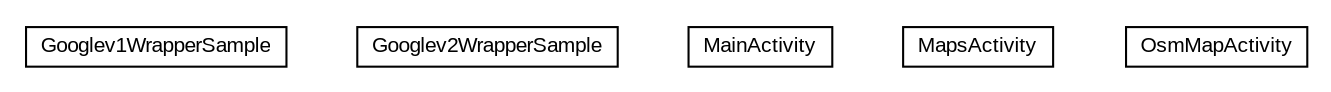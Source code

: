 #!/usr/local/bin/dot
#
# Class diagram 
# Generated by UMLGraph version R5_6-24-gf6e263 (http://www.umlgraph.org/)
#

digraph G {
	edge [fontname="arial",fontsize=10,labelfontname="arial",labelfontsize=10];
	node [fontname="arial",fontsize=10,shape=plaintext];
	nodesep=0.25;
	ranksep=0.5;
	// org.osmdroid.google.sample.Googlev1WrapperSample
	c0 [label=<<table title="org.osmdroid.google.sample.Googlev1WrapperSample" border="0" cellborder="1" cellspacing="0" cellpadding="2" port="p" href="./Googlev1WrapperSample.html">
		<tr><td><table border="0" cellspacing="0" cellpadding="1">
<tr><td align="center" balign="center"> Googlev1WrapperSample </td></tr>
		</table></td></tr>
		</table>>, URL="./Googlev1WrapperSample.html", fontname="arial", fontcolor="black", fontsize=10.0];
	// org.osmdroid.google.sample.Googlev2WrapperSample
	c1 [label=<<table title="org.osmdroid.google.sample.Googlev2WrapperSample" border="0" cellborder="1" cellspacing="0" cellpadding="2" port="p" href="./Googlev2WrapperSample.html">
		<tr><td><table border="0" cellspacing="0" cellpadding="1">
<tr><td align="center" balign="center"> Googlev2WrapperSample </td></tr>
		</table></td></tr>
		</table>>, URL="./Googlev2WrapperSample.html", fontname="arial", fontcolor="black", fontsize=10.0];
	// org.osmdroid.google.sample.MainActivity
	c2 [label=<<table title="org.osmdroid.google.sample.MainActivity" border="0" cellborder="1" cellspacing="0" cellpadding="2" port="p" href="./MainActivity.html">
		<tr><td><table border="0" cellspacing="0" cellpadding="1">
<tr><td align="center" balign="center"> MainActivity </td></tr>
		</table></td></tr>
		</table>>, URL="./MainActivity.html", fontname="arial", fontcolor="black", fontsize=10.0];
	// org.osmdroid.google.sample.MapsActivity
	c3 [label=<<table title="org.osmdroid.google.sample.MapsActivity" border="0" cellborder="1" cellspacing="0" cellpadding="2" port="p" href="./MapsActivity.html">
		<tr><td><table border="0" cellspacing="0" cellpadding="1">
<tr><td align="center" balign="center"> MapsActivity </td></tr>
		</table></td></tr>
		</table>>, URL="./MapsActivity.html", fontname="arial", fontcolor="black", fontsize=10.0];
	// org.osmdroid.google.sample.OsmMapActivity
	c4 [label=<<table title="org.osmdroid.google.sample.OsmMapActivity" border="0" cellborder="1" cellspacing="0" cellpadding="2" port="p" href="./OsmMapActivity.html">
		<tr><td><table border="0" cellspacing="0" cellpadding="1">
<tr><td align="center" balign="center"> OsmMapActivity </td></tr>
		</table></td></tr>
		</table>>, URL="./OsmMapActivity.html", fontname="arial", fontcolor="black", fontsize=10.0];
}

